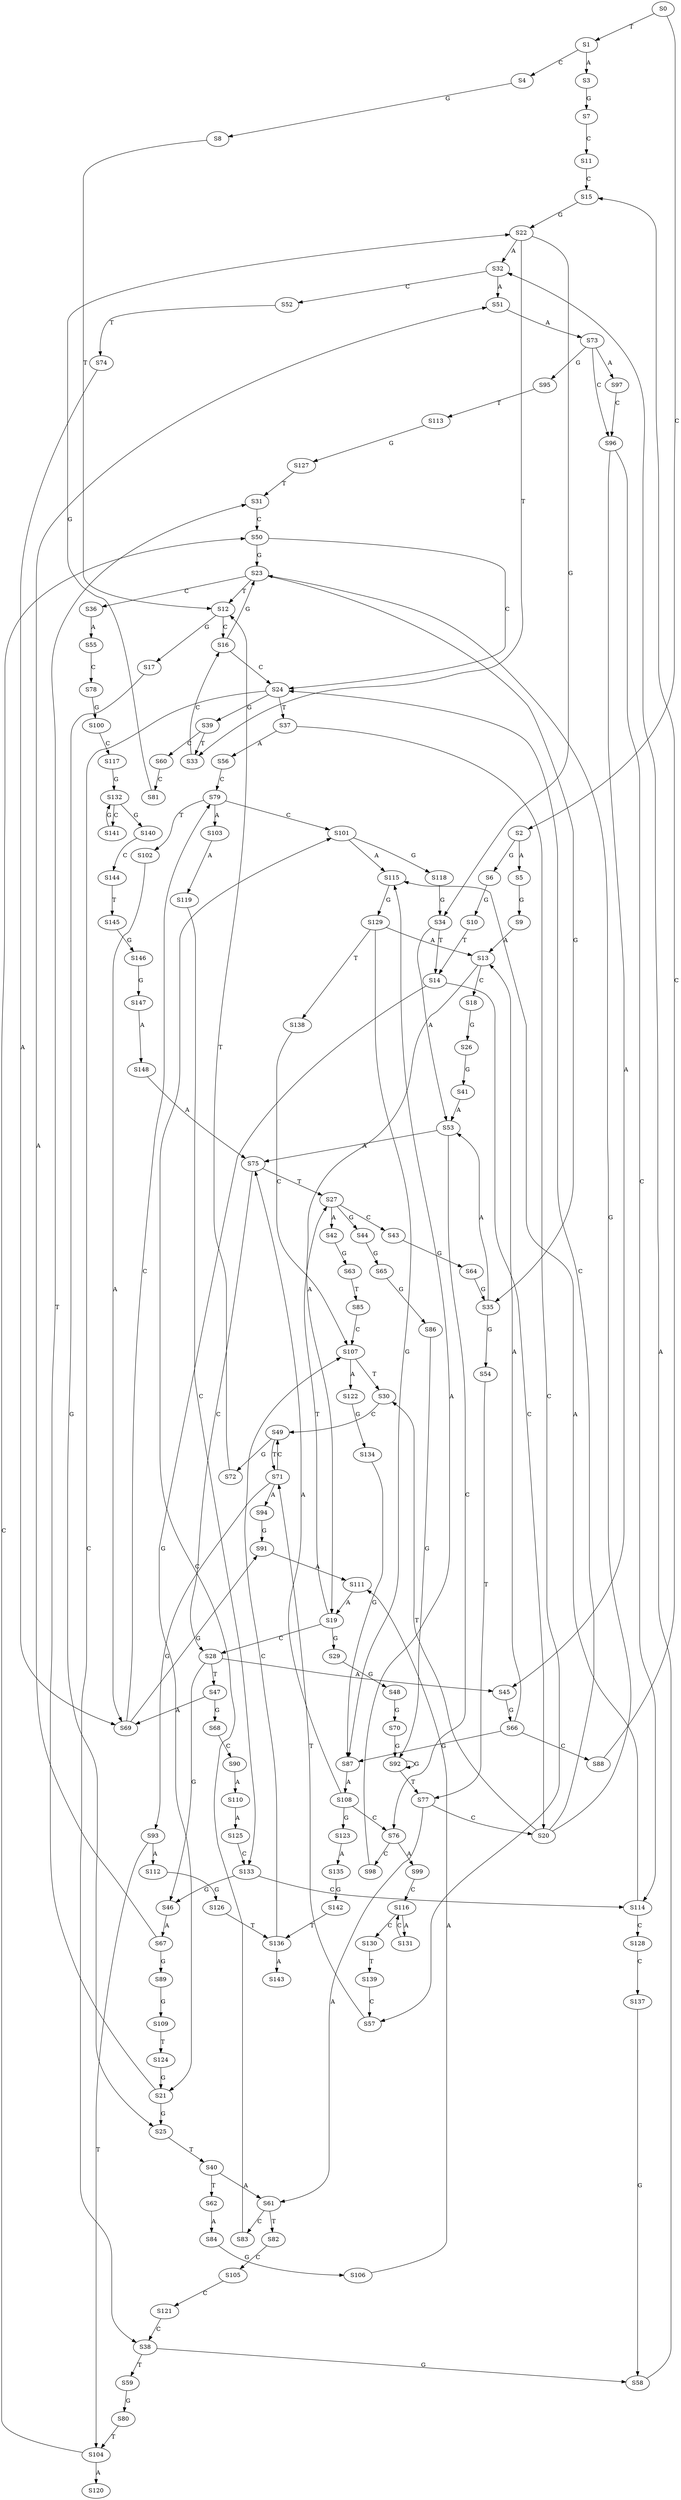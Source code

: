 strict digraph  {
	S0 -> S1 [ label = T ];
	S0 -> S2 [ label = C ];
	S1 -> S3 [ label = A ];
	S1 -> S4 [ label = C ];
	S2 -> S5 [ label = A ];
	S2 -> S6 [ label = G ];
	S3 -> S7 [ label = G ];
	S4 -> S8 [ label = G ];
	S5 -> S9 [ label = G ];
	S6 -> S10 [ label = G ];
	S7 -> S11 [ label = C ];
	S8 -> S12 [ label = T ];
	S9 -> S13 [ label = A ];
	S10 -> S14 [ label = T ];
	S11 -> S15 [ label = C ];
	S12 -> S16 [ label = C ];
	S12 -> S17 [ label = G ];
	S13 -> S18 [ label = C ];
	S13 -> S19 [ label = A ];
	S14 -> S20 [ label = C ];
	S14 -> S21 [ label = G ];
	S15 -> S22 [ label = G ];
	S16 -> S23 [ label = G ];
	S16 -> S24 [ label = C ];
	S17 -> S25 [ label = G ];
	S18 -> S26 [ label = G ];
	S19 -> S27 [ label = T ];
	S19 -> S28 [ label = C ];
	S19 -> S29 [ label = G ];
	S20 -> S24 [ label = C ];
	S20 -> S23 [ label = G ];
	S20 -> S30 [ label = T ];
	S21 -> S31 [ label = T ];
	S21 -> S25 [ label = G ];
	S22 -> S32 [ label = A ];
	S22 -> S33 [ label = T ];
	S22 -> S34 [ label = G ];
	S23 -> S35 [ label = G ];
	S23 -> S12 [ label = T ];
	S23 -> S36 [ label = C ];
	S24 -> S37 [ label = T ];
	S24 -> S38 [ label = C ];
	S24 -> S39 [ label = G ];
	S25 -> S40 [ label = T ];
	S26 -> S41 [ label = G ];
	S27 -> S42 [ label = A ];
	S27 -> S43 [ label = C ];
	S27 -> S44 [ label = G ];
	S28 -> S45 [ label = A ];
	S28 -> S46 [ label = G ];
	S28 -> S47 [ label = T ];
	S29 -> S48 [ label = G ];
	S30 -> S49 [ label = C ];
	S31 -> S50 [ label = C ];
	S32 -> S51 [ label = A ];
	S32 -> S52 [ label = C ];
	S33 -> S16 [ label = C ];
	S34 -> S53 [ label = A ];
	S34 -> S14 [ label = T ];
	S35 -> S53 [ label = A ];
	S35 -> S54 [ label = G ];
	S36 -> S55 [ label = A ];
	S37 -> S56 [ label = A ];
	S37 -> S57 [ label = C ];
	S38 -> S58 [ label = G ];
	S38 -> S59 [ label = T ];
	S39 -> S60 [ label = C ];
	S39 -> S33 [ label = T ];
	S40 -> S61 [ label = A ];
	S40 -> S62 [ label = T ];
	S41 -> S53 [ label = A ];
	S42 -> S63 [ label = G ];
	S43 -> S64 [ label = G ];
	S44 -> S65 [ label = G ];
	S45 -> S66 [ label = G ];
	S46 -> S67 [ label = A ];
	S47 -> S68 [ label = G ];
	S47 -> S69 [ label = A ];
	S48 -> S70 [ label = G ];
	S49 -> S71 [ label = T ];
	S49 -> S72 [ label = G ];
	S50 -> S23 [ label = G ];
	S50 -> S24 [ label = C ];
	S51 -> S73 [ label = A ];
	S52 -> S74 [ label = T ];
	S53 -> S75 [ label = A ];
	S53 -> S76 [ label = C ];
	S54 -> S77 [ label = T ];
	S55 -> S78 [ label = C ];
	S56 -> S79 [ label = C ];
	S57 -> S71 [ label = T ];
	S58 -> S32 [ label = A ];
	S59 -> S80 [ label = G ];
	S60 -> S81 [ label = C ];
	S61 -> S82 [ label = T ];
	S61 -> S83 [ label = C ];
	S62 -> S84 [ label = A ];
	S63 -> S85 [ label = T ];
	S64 -> S35 [ label = G ];
	S65 -> S86 [ label = G ];
	S66 -> S87 [ label = G ];
	S66 -> S88 [ label = C ];
	S66 -> S13 [ label = A ];
	S67 -> S89 [ label = G ];
	S67 -> S51 [ label = A ];
	S68 -> S90 [ label = C ];
	S69 -> S91 [ label = G ];
	S69 -> S79 [ label = C ];
	S70 -> S92 [ label = G ];
	S71 -> S93 [ label = G ];
	S71 -> S49 [ label = C ];
	S71 -> S94 [ label = A ];
	S72 -> S12 [ label = T ];
	S73 -> S95 [ label = G ];
	S73 -> S96 [ label = C ];
	S73 -> S97 [ label = A ];
	S74 -> S69 [ label = A ];
	S75 -> S27 [ label = T ];
	S75 -> S28 [ label = C ];
	S76 -> S98 [ label = C ];
	S76 -> S99 [ label = A ];
	S77 -> S61 [ label = A ];
	S77 -> S20 [ label = C ];
	S78 -> S100 [ label = G ];
	S79 -> S101 [ label = C ];
	S79 -> S102 [ label = T ];
	S79 -> S103 [ label = A ];
	S80 -> S104 [ label = T ];
	S81 -> S22 [ label = G ];
	S82 -> S105 [ label = C ];
	S83 -> S101 [ label = C ];
	S84 -> S106 [ label = G ];
	S85 -> S107 [ label = C ];
	S86 -> S92 [ label = G ];
	S87 -> S108 [ label = A ];
	S88 -> S15 [ label = C ];
	S89 -> S109 [ label = G ];
	S90 -> S110 [ label = A ];
	S91 -> S111 [ label = A ];
	S92 -> S77 [ label = T ];
	S92 -> S92 [ label = G ];
	S93 -> S112 [ label = A ];
	S93 -> S104 [ label = T ];
	S94 -> S91 [ label = G ];
	S95 -> S113 [ label = T ];
	S96 -> S114 [ label = C ];
	S96 -> S45 [ label = A ];
	S97 -> S96 [ label = C ];
	S98 -> S115 [ label = A ];
	S99 -> S116 [ label = C ];
	S100 -> S117 [ label = C ];
	S101 -> S115 [ label = A ];
	S101 -> S118 [ label = G ];
	S102 -> S69 [ label = A ];
	S103 -> S119 [ label = A ];
	S104 -> S120 [ label = A ];
	S104 -> S50 [ label = C ];
	S105 -> S121 [ label = C ];
	S106 -> S111 [ label = A ];
	S107 -> S30 [ label = T ];
	S107 -> S122 [ label = A ];
	S108 -> S75 [ label = A ];
	S108 -> S76 [ label = C ];
	S108 -> S123 [ label = G ];
	S109 -> S124 [ label = T ];
	S110 -> S125 [ label = A ];
	S111 -> S19 [ label = A ];
	S112 -> S126 [ label = G ];
	S113 -> S127 [ label = G ];
	S114 -> S128 [ label = C ];
	S114 -> S115 [ label = A ];
	S115 -> S129 [ label = G ];
	S116 -> S130 [ label = C ];
	S116 -> S131 [ label = A ];
	S117 -> S132 [ label = G ];
	S118 -> S34 [ label = G ];
	S119 -> S133 [ label = C ];
	S121 -> S38 [ label = C ];
	S122 -> S134 [ label = G ];
	S123 -> S135 [ label = A ];
	S124 -> S21 [ label = G ];
	S125 -> S133 [ label = C ];
	S126 -> S136 [ label = T ];
	S127 -> S31 [ label = T ];
	S128 -> S137 [ label = C ];
	S129 -> S138 [ label = T ];
	S129 -> S87 [ label = G ];
	S129 -> S13 [ label = A ];
	S130 -> S139 [ label = T ];
	S131 -> S116 [ label = C ];
	S132 -> S140 [ label = G ];
	S132 -> S141 [ label = C ];
	S133 -> S114 [ label = C ];
	S133 -> S46 [ label = G ];
	S134 -> S87 [ label = G ];
	S135 -> S142 [ label = G ];
	S136 -> S143 [ label = A ];
	S136 -> S107 [ label = C ];
	S137 -> S58 [ label = G ];
	S138 -> S107 [ label = C ];
	S139 -> S57 [ label = C ];
	S140 -> S144 [ label = C ];
	S141 -> S132 [ label = G ];
	S142 -> S136 [ label = T ];
	S144 -> S145 [ label = T ];
	S145 -> S146 [ label = G ];
	S146 -> S147 [ label = G ];
	S147 -> S148 [ label = A ];
	S148 -> S75 [ label = A ];
}
